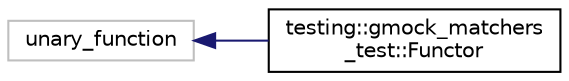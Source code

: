digraph "Graphical Class Hierarchy"
{
  edge [fontname="Helvetica",fontsize="10",labelfontname="Helvetica",labelfontsize="10"];
  node [fontname="Helvetica",fontsize="10",shape=record];
  rankdir="LR";
  Node1 [label="unary_function",height=0.2,width=0.4,color="grey75", fillcolor="white", style="filled"];
  Node1 -> Node2 [dir="back",color="midnightblue",fontsize="10",style="solid",fontname="Helvetica"];
  Node2 [label="testing::gmock_matchers\l_test::Functor",height=0.2,width=0.4,color="black", fillcolor="white", style="filled",URL="$structtesting_1_1gmock__matchers__test_1_1_functor.html"];
}
